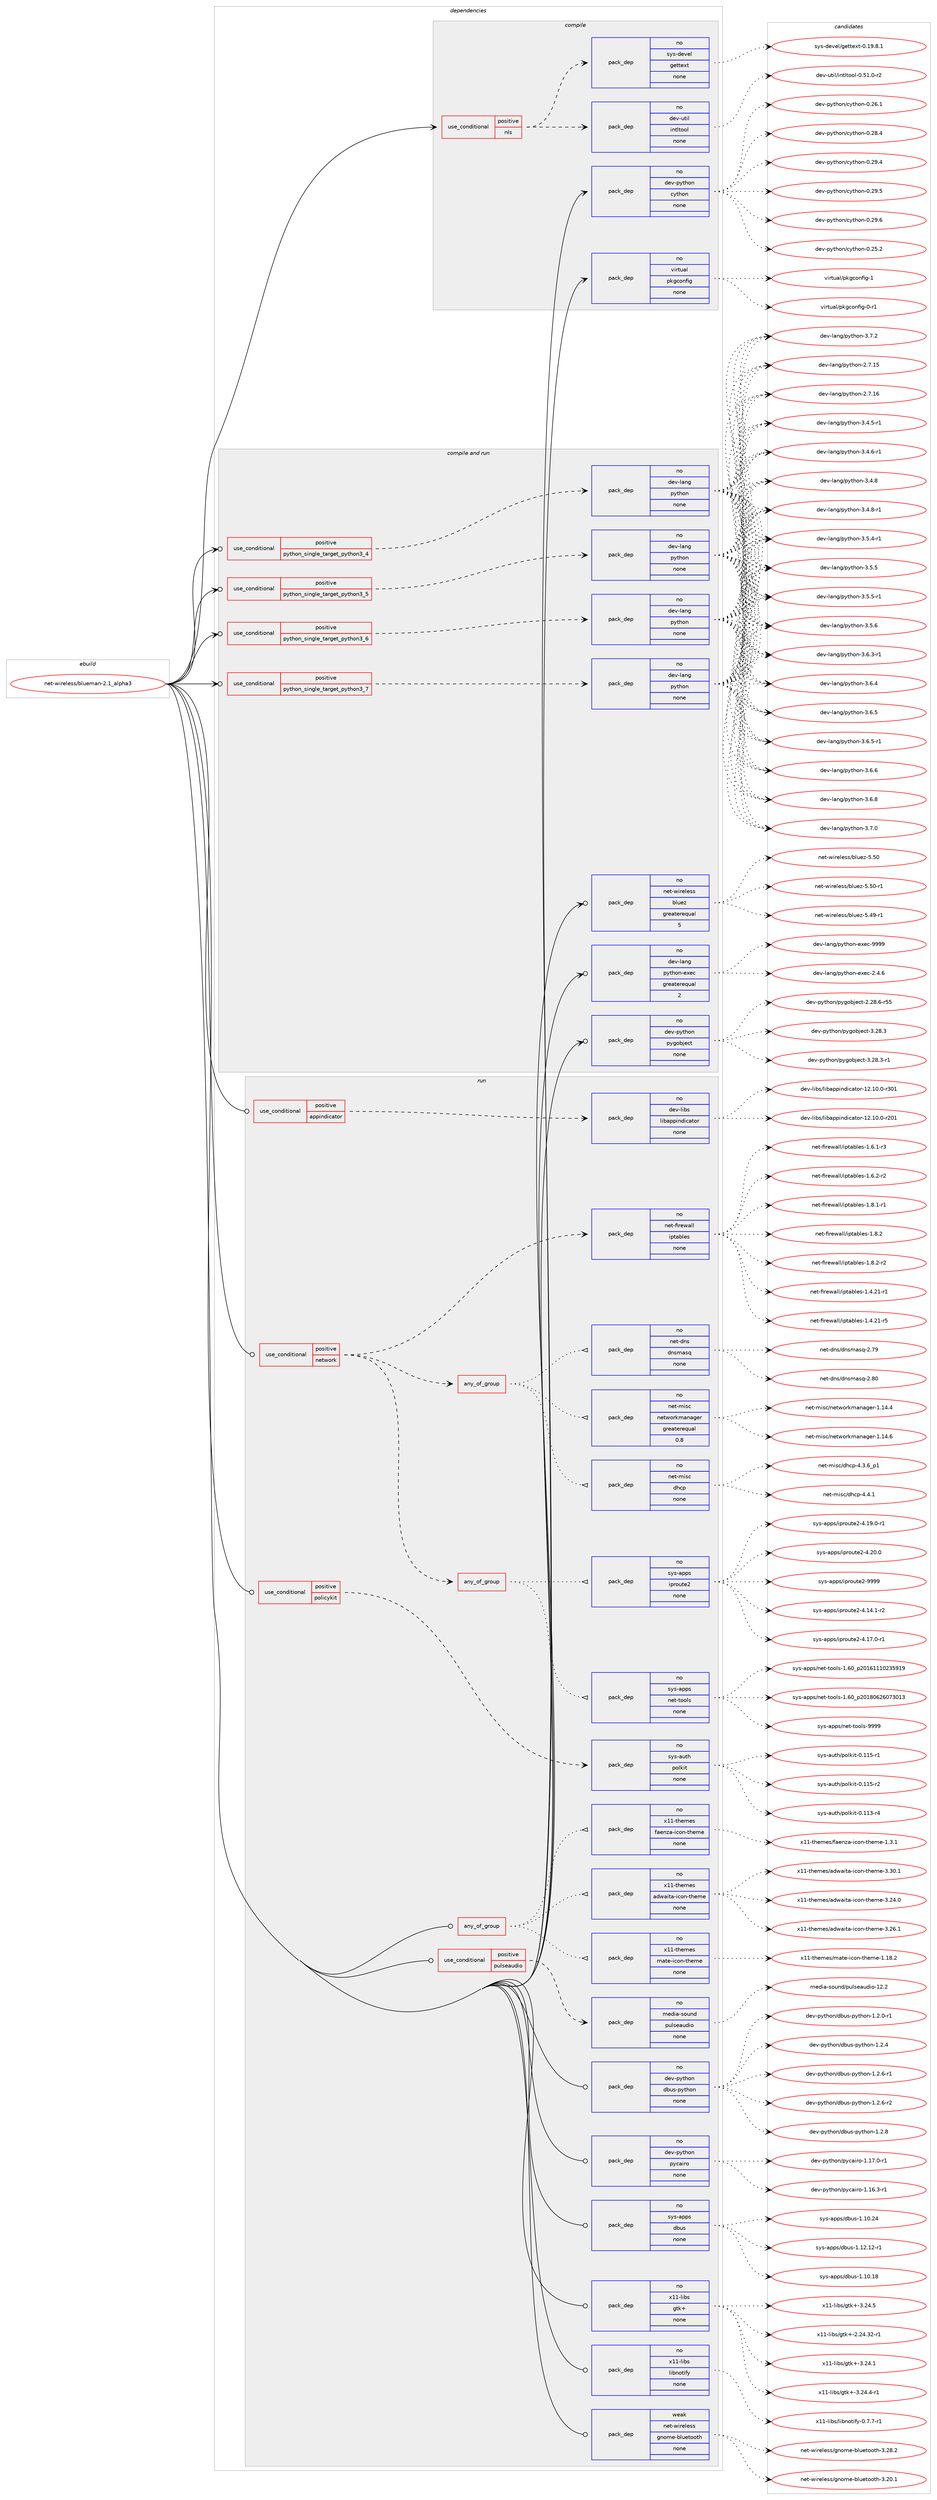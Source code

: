 digraph prolog {

# *************
# Graph options
# *************

newrank=true;
concentrate=true;
compound=true;
graph [rankdir=LR,fontname=Helvetica,fontsize=10,ranksep=1.5];#, ranksep=2.5, nodesep=0.2];
edge  [arrowhead=vee];
node  [fontname=Helvetica,fontsize=10];

# **********
# The ebuild
# **********

subgraph cluster_leftcol {
color=gray;
rank=same;
label=<<i>ebuild</i>>;
id [label="net-wireless/blueman-2.1_alpha3", color=red, width=4, href="../net-wireless/blueman-2.1_alpha3.svg"];
}

# ****************
# The dependencies
# ****************

subgraph cluster_midcol {
color=gray;
label=<<i>dependencies</i>>;
subgraph cluster_compile {
fillcolor="#eeeeee";
style=filled;
label=<<i>compile</i>>;
subgraph cond451116 {
dependency1679664 [label=<<TABLE BORDER="0" CELLBORDER="1" CELLSPACING="0" CELLPADDING="4"><TR><TD ROWSPAN="3" CELLPADDING="10">use_conditional</TD></TR><TR><TD>positive</TD></TR><TR><TD>nls</TD></TR></TABLE>>, shape=none, color=red];
subgraph pack1201064 {
dependency1679665 [label=<<TABLE BORDER="0" CELLBORDER="1" CELLSPACING="0" CELLPADDING="4" WIDTH="220"><TR><TD ROWSPAN="6" CELLPADDING="30">pack_dep</TD></TR><TR><TD WIDTH="110">no</TD></TR><TR><TD>dev-util</TD></TR><TR><TD>intltool</TD></TR><TR><TD>none</TD></TR><TR><TD></TD></TR></TABLE>>, shape=none, color=blue];
}
dependency1679664:e -> dependency1679665:w [weight=20,style="dashed",arrowhead="vee"];
subgraph pack1201065 {
dependency1679666 [label=<<TABLE BORDER="0" CELLBORDER="1" CELLSPACING="0" CELLPADDING="4" WIDTH="220"><TR><TD ROWSPAN="6" CELLPADDING="30">pack_dep</TD></TR><TR><TD WIDTH="110">no</TD></TR><TR><TD>sys-devel</TD></TR><TR><TD>gettext</TD></TR><TR><TD>none</TD></TR><TR><TD></TD></TR></TABLE>>, shape=none, color=blue];
}
dependency1679664:e -> dependency1679666:w [weight=20,style="dashed",arrowhead="vee"];
}
id:e -> dependency1679664:w [weight=20,style="solid",arrowhead="vee"];
subgraph pack1201066 {
dependency1679667 [label=<<TABLE BORDER="0" CELLBORDER="1" CELLSPACING="0" CELLPADDING="4" WIDTH="220"><TR><TD ROWSPAN="6" CELLPADDING="30">pack_dep</TD></TR><TR><TD WIDTH="110">no</TD></TR><TR><TD>dev-python</TD></TR><TR><TD>cython</TD></TR><TR><TD>none</TD></TR><TR><TD></TD></TR></TABLE>>, shape=none, color=blue];
}
id:e -> dependency1679667:w [weight=20,style="solid",arrowhead="vee"];
subgraph pack1201067 {
dependency1679668 [label=<<TABLE BORDER="0" CELLBORDER="1" CELLSPACING="0" CELLPADDING="4" WIDTH="220"><TR><TD ROWSPAN="6" CELLPADDING="30">pack_dep</TD></TR><TR><TD WIDTH="110">no</TD></TR><TR><TD>virtual</TD></TR><TR><TD>pkgconfig</TD></TR><TR><TD>none</TD></TR><TR><TD></TD></TR></TABLE>>, shape=none, color=blue];
}
id:e -> dependency1679668:w [weight=20,style="solid",arrowhead="vee"];
}
subgraph cluster_compileandrun {
fillcolor="#eeeeee";
style=filled;
label=<<i>compile and run</i>>;
subgraph cond451117 {
dependency1679669 [label=<<TABLE BORDER="0" CELLBORDER="1" CELLSPACING="0" CELLPADDING="4"><TR><TD ROWSPAN="3" CELLPADDING="10">use_conditional</TD></TR><TR><TD>positive</TD></TR><TR><TD>python_single_target_python3_4</TD></TR></TABLE>>, shape=none, color=red];
subgraph pack1201068 {
dependency1679670 [label=<<TABLE BORDER="0" CELLBORDER="1" CELLSPACING="0" CELLPADDING="4" WIDTH="220"><TR><TD ROWSPAN="6" CELLPADDING="30">pack_dep</TD></TR><TR><TD WIDTH="110">no</TD></TR><TR><TD>dev-lang</TD></TR><TR><TD>python</TD></TR><TR><TD>none</TD></TR><TR><TD></TD></TR></TABLE>>, shape=none, color=blue];
}
dependency1679669:e -> dependency1679670:w [weight=20,style="dashed",arrowhead="vee"];
}
id:e -> dependency1679669:w [weight=20,style="solid",arrowhead="odotvee"];
subgraph cond451118 {
dependency1679671 [label=<<TABLE BORDER="0" CELLBORDER="1" CELLSPACING="0" CELLPADDING="4"><TR><TD ROWSPAN="3" CELLPADDING="10">use_conditional</TD></TR><TR><TD>positive</TD></TR><TR><TD>python_single_target_python3_5</TD></TR></TABLE>>, shape=none, color=red];
subgraph pack1201069 {
dependency1679672 [label=<<TABLE BORDER="0" CELLBORDER="1" CELLSPACING="0" CELLPADDING="4" WIDTH="220"><TR><TD ROWSPAN="6" CELLPADDING="30">pack_dep</TD></TR><TR><TD WIDTH="110">no</TD></TR><TR><TD>dev-lang</TD></TR><TR><TD>python</TD></TR><TR><TD>none</TD></TR><TR><TD></TD></TR></TABLE>>, shape=none, color=blue];
}
dependency1679671:e -> dependency1679672:w [weight=20,style="dashed",arrowhead="vee"];
}
id:e -> dependency1679671:w [weight=20,style="solid",arrowhead="odotvee"];
subgraph cond451119 {
dependency1679673 [label=<<TABLE BORDER="0" CELLBORDER="1" CELLSPACING="0" CELLPADDING="4"><TR><TD ROWSPAN="3" CELLPADDING="10">use_conditional</TD></TR><TR><TD>positive</TD></TR><TR><TD>python_single_target_python3_6</TD></TR></TABLE>>, shape=none, color=red];
subgraph pack1201070 {
dependency1679674 [label=<<TABLE BORDER="0" CELLBORDER="1" CELLSPACING="0" CELLPADDING="4" WIDTH="220"><TR><TD ROWSPAN="6" CELLPADDING="30">pack_dep</TD></TR><TR><TD WIDTH="110">no</TD></TR><TR><TD>dev-lang</TD></TR><TR><TD>python</TD></TR><TR><TD>none</TD></TR><TR><TD></TD></TR></TABLE>>, shape=none, color=blue];
}
dependency1679673:e -> dependency1679674:w [weight=20,style="dashed",arrowhead="vee"];
}
id:e -> dependency1679673:w [weight=20,style="solid",arrowhead="odotvee"];
subgraph cond451120 {
dependency1679675 [label=<<TABLE BORDER="0" CELLBORDER="1" CELLSPACING="0" CELLPADDING="4"><TR><TD ROWSPAN="3" CELLPADDING="10">use_conditional</TD></TR><TR><TD>positive</TD></TR><TR><TD>python_single_target_python3_7</TD></TR></TABLE>>, shape=none, color=red];
subgraph pack1201071 {
dependency1679676 [label=<<TABLE BORDER="0" CELLBORDER="1" CELLSPACING="0" CELLPADDING="4" WIDTH="220"><TR><TD ROWSPAN="6" CELLPADDING="30">pack_dep</TD></TR><TR><TD WIDTH="110">no</TD></TR><TR><TD>dev-lang</TD></TR><TR><TD>python</TD></TR><TR><TD>none</TD></TR><TR><TD></TD></TR></TABLE>>, shape=none, color=blue];
}
dependency1679675:e -> dependency1679676:w [weight=20,style="dashed",arrowhead="vee"];
}
id:e -> dependency1679675:w [weight=20,style="solid",arrowhead="odotvee"];
subgraph pack1201072 {
dependency1679677 [label=<<TABLE BORDER="0" CELLBORDER="1" CELLSPACING="0" CELLPADDING="4" WIDTH="220"><TR><TD ROWSPAN="6" CELLPADDING="30">pack_dep</TD></TR><TR><TD WIDTH="110">no</TD></TR><TR><TD>dev-lang</TD></TR><TR><TD>python-exec</TD></TR><TR><TD>greaterequal</TD></TR><TR><TD>2</TD></TR></TABLE>>, shape=none, color=blue];
}
id:e -> dependency1679677:w [weight=20,style="solid",arrowhead="odotvee"];
subgraph pack1201073 {
dependency1679678 [label=<<TABLE BORDER="0" CELLBORDER="1" CELLSPACING="0" CELLPADDING="4" WIDTH="220"><TR><TD ROWSPAN="6" CELLPADDING="30">pack_dep</TD></TR><TR><TD WIDTH="110">no</TD></TR><TR><TD>dev-python</TD></TR><TR><TD>pygobject</TD></TR><TR><TD>none</TD></TR><TR><TD></TD></TR></TABLE>>, shape=none, color=blue];
}
id:e -> dependency1679678:w [weight=20,style="solid",arrowhead="odotvee"];
subgraph pack1201074 {
dependency1679679 [label=<<TABLE BORDER="0" CELLBORDER="1" CELLSPACING="0" CELLPADDING="4" WIDTH="220"><TR><TD ROWSPAN="6" CELLPADDING="30">pack_dep</TD></TR><TR><TD WIDTH="110">no</TD></TR><TR><TD>net-wireless</TD></TR><TR><TD>bluez</TD></TR><TR><TD>greaterequal</TD></TR><TR><TD>5</TD></TR></TABLE>>, shape=none, color=blue];
}
id:e -> dependency1679679:w [weight=20,style="solid",arrowhead="odotvee"];
}
subgraph cluster_run {
fillcolor="#eeeeee";
style=filled;
label=<<i>run</i>>;
subgraph any26645 {
dependency1679680 [label=<<TABLE BORDER="0" CELLBORDER="1" CELLSPACING="0" CELLPADDING="4"><TR><TD CELLPADDING="10">any_of_group</TD></TR></TABLE>>, shape=none, color=red];subgraph pack1201075 {
dependency1679681 [label=<<TABLE BORDER="0" CELLBORDER="1" CELLSPACING="0" CELLPADDING="4" WIDTH="220"><TR><TD ROWSPAN="6" CELLPADDING="30">pack_dep</TD></TR><TR><TD WIDTH="110">no</TD></TR><TR><TD>x11-themes</TD></TR><TR><TD>adwaita-icon-theme</TD></TR><TR><TD>none</TD></TR><TR><TD></TD></TR></TABLE>>, shape=none, color=blue];
}
dependency1679680:e -> dependency1679681:w [weight=20,style="dotted",arrowhead="oinv"];
subgraph pack1201076 {
dependency1679682 [label=<<TABLE BORDER="0" CELLBORDER="1" CELLSPACING="0" CELLPADDING="4" WIDTH="220"><TR><TD ROWSPAN="6" CELLPADDING="30">pack_dep</TD></TR><TR><TD WIDTH="110">no</TD></TR><TR><TD>x11-themes</TD></TR><TR><TD>faenza-icon-theme</TD></TR><TR><TD>none</TD></TR><TR><TD></TD></TR></TABLE>>, shape=none, color=blue];
}
dependency1679680:e -> dependency1679682:w [weight=20,style="dotted",arrowhead="oinv"];
subgraph pack1201077 {
dependency1679683 [label=<<TABLE BORDER="0" CELLBORDER="1" CELLSPACING="0" CELLPADDING="4" WIDTH="220"><TR><TD ROWSPAN="6" CELLPADDING="30">pack_dep</TD></TR><TR><TD WIDTH="110">no</TD></TR><TR><TD>x11-themes</TD></TR><TR><TD>mate-icon-theme</TD></TR><TR><TD>none</TD></TR><TR><TD></TD></TR></TABLE>>, shape=none, color=blue];
}
dependency1679680:e -> dependency1679683:w [weight=20,style="dotted",arrowhead="oinv"];
}
id:e -> dependency1679680:w [weight=20,style="solid",arrowhead="odot"];
subgraph cond451121 {
dependency1679684 [label=<<TABLE BORDER="0" CELLBORDER="1" CELLSPACING="0" CELLPADDING="4"><TR><TD ROWSPAN="3" CELLPADDING="10">use_conditional</TD></TR><TR><TD>positive</TD></TR><TR><TD>appindicator</TD></TR></TABLE>>, shape=none, color=red];
subgraph pack1201078 {
dependency1679685 [label=<<TABLE BORDER="0" CELLBORDER="1" CELLSPACING="0" CELLPADDING="4" WIDTH="220"><TR><TD ROWSPAN="6" CELLPADDING="30">pack_dep</TD></TR><TR><TD WIDTH="110">no</TD></TR><TR><TD>dev-libs</TD></TR><TR><TD>libappindicator</TD></TR><TR><TD>none</TD></TR><TR><TD></TD></TR></TABLE>>, shape=none, color=blue];
}
dependency1679684:e -> dependency1679685:w [weight=20,style="dashed",arrowhead="vee"];
}
id:e -> dependency1679684:w [weight=20,style="solid",arrowhead="odot"];
subgraph cond451122 {
dependency1679686 [label=<<TABLE BORDER="0" CELLBORDER="1" CELLSPACING="0" CELLPADDING="4"><TR><TD ROWSPAN="3" CELLPADDING="10">use_conditional</TD></TR><TR><TD>positive</TD></TR><TR><TD>network</TD></TR></TABLE>>, shape=none, color=red];
subgraph pack1201079 {
dependency1679687 [label=<<TABLE BORDER="0" CELLBORDER="1" CELLSPACING="0" CELLPADDING="4" WIDTH="220"><TR><TD ROWSPAN="6" CELLPADDING="30">pack_dep</TD></TR><TR><TD WIDTH="110">no</TD></TR><TR><TD>net-firewall</TD></TR><TR><TD>iptables</TD></TR><TR><TD>none</TD></TR><TR><TD></TD></TR></TABLE>>, shape=none, color=blue];
}
dependency1679686:e -> dependency1679687:w [weight=20,style="dashed",arrowhead="vee"];
subgraph any26646 {
dependency1679688 [label=<<TABLE BORDER="0" CELLBORDER="1" CELLSPACING="0" CELLPADDING="4"><TR><TD CELLPADDING="10">any_of_group</TD></TR></TABLE>>, shape=none, color=red];subgraph pack1201080 {
dependency1679689 [label=<<TABLE BORDER="0" CELLBORDER="1" CELLSPACING="0" CELLPADDING="4" WIDTH="220"><TR><TD ROWSPAN="6" CELLPADDING="30">pack_dep</TD></TR><TR><TD WIDTH="110">no</TD></TR><TR><TD>sys-apps</TD></TR><TR><TD>net-tools</TD></TR><TR><TD>none</TD></TR><TR><TD></TD></TR></TABLE>>, shape=none, color=blue];
}
dependency1679688:e -> dependency1679689:w [weight=20,style="dotted",arrowhead="oinv"];
subgraph pack1201081 {
dependency1679690 [label=<<TABLE BORDER="0" CELLBORDER="1" CELLSPACING="0" CELLPADDING="4" WIDTH="220"><TR><TD ROWSPAN="6" CELLPADDING="30">pack_dep</TD></TR><TR><TD WIDTH="110">no</TD></TR><TR><TD>sys-apps</TD></TR><TR><TD>iproute2</TD></TR><TR><TD>none</TD></TR><TR><TD></TD></TR></TABLE>>, shape=none, color=blue];
}
dependency1679688:e -> dependency1679690:w [weight=20,style="dotted",arrowhead="oinv"];
}
dependency1679686:e -> dependency1679688:w [weight=20,style="dashed",arrowhead="vee"];
subgraph any26647 {
dependency1679691 [label=<<TABLE BORDER="0" CELLBORDER="1" CELLSPACING="0" CELLPADDING="4"><TR><TD CELLPADDING="10">any_of_group</TD></TR></TABLE>>, shape=none, color=red];subgraph pack1201082 {
dependency1679692 [label=<<TABLE BORDER="0" CELLBORDER="1" CELLSPACING="0" CELLPADDING="4" WIDTH="220"><TR><TD ROWSPAN="6" CELLPADDING="30">pack_dep</TD></TR><TR><TD WIDTH="110">no</TD></TR><TR><TD>net-dns</TD></TR><TR><TD>dnsmasq</TD></TR><TR><TD>none</TD></TR><TR><TD></TD></TR></TABLE>>, shape=none, color=blue];
}
dependency1679691:e -> dependency1679692:w [weight=20,style="dotted",arrowhead="oinv"];
subgraph pack1201083 {
dependency1679693 [label=<<TABLE BORDER="0" CELLBORDER="1" CELLSPACING="0" CELLPADDING="4" WIDTH="220"><TR><TD ROWSPAN="6" CELLPADDING="30">pack_dep</TD></TR><TR><TD WIDTH="110">no</TD></TR><TR><TD>net-misc</TD></TR><TR><TD>dhcp</TD></TR><TR><TD>none</TD></TR><TR><TD></TD></TR></TABLE>>, shape=none, color=blue];
}
dependency1679691:e -> dependency1679693:w [weight=20,style="dotted",arrowhead="oinv"];
subgraph pack1201084 {
dependency1679694 [label=<<TABLE BORDER="0" CELLBORDER="1" CELLSPACING="0" CELLPADDING="4" WIDTH="220"><TR><TD ROWSPAN="6" CELLPADDING="30">pack_dep</TD></TR><TR><TD WIDTH="110">no</TD></TR><TR><TD>net-misc</TD></TR><TR><TD>networkmanager</TD></TR><TR><TD>greaterequal</TD></TR><TR><TD>0.8</TD></TR></TABLE>>, shape=none, color=blue];
}
dependency1679691:e -> dependency1679694:w [weight=20,style="dotted",arrowhead="oinv"];
}
dependency1679686:e -> dependency1679691:w [weight=20,style="dashed",arrowhead="vee"];
}
id:e -> dependency1679686:w [weight=20,style="solid",arrowhead="odot"];
subgraph cond451123 {
dependency1679695 [label=<<TABLE BORDER="0" CELLBORDER="1" CELLSPACING="0" CELLPADDING="4"><TR><TD ROWSPAN="3" CELLPADDING="10">use_conditional</TD></TR><TR><TD>positive</TD></TR><TR><TD>policykit</TD></TR></TABLE>>, shape=none, color=red];
subgraph pack1201085 {
dependency1679696 [label=<<TABLE BORDER="0" CELLBORDER="1" CELLSPACING="0" CELLPADDING="4" WIDTH="220"><TR><TD ROWSPAN="6" CELLPADDING="30">pack_dep</TD></TR><TR><TD WIDTH="110">no</TD></TR><TR><TD>sys-auth</TD></TR><TR><TD>polkit</TD></TR><TR><TD>none</TD></TR><TR><TD></TD></TR></TABLE>>, shape=none, color=blue];
}
dependency1679695:e -> dependency1679696:w [weight=20,style="dashed",arrowhead="vee"];
}
id:e -> dependency1679695:w [weight=20,style="solid",arrowhead="odot"];
subgraph cond451124 {
dependency1679697 [label=<<TABLE BORDER="0" CELLBORDER="1" CELLSPACING="0" CELLPADDING="4"><TR><TD ROWSPAN="3" CELLPADDING="10">use_conditional</TD></TR><TR><TD>positive</TD></TR><TR><TD>pulseaudio</TD></TR></TABLE>>, shape=none, color=red];
subgraph pack1201086 {
dependency1679698 [label=<<TABLE BORDER="0" CELLBORDER="1" CELLSPACING="0" CELLPADDING="4" WIDTH="220"><TR><TD ROWSPAN="6" CELLPADDING="30">pack_dep</TD></TR><TR><TD WIDTH="110">no</TD></TR><TR><TD>media-sound</TD></TR><TR><TD>pulseaudio</TD></TR><TR><TD>none</TD></TR><TR><TD></TD></TR></TABLE>>, shape=none, color=blue];
}
dependency1679697:e -> dependency1679698:w [weight=20,style="dashed",arrowhead="vee"];
}
id:e -> dependency1679697:w [weight=20,style="solid",arrowhead="odot"];
subgraph pack1201087 {
dependency1679699 [label=<<TABLE BORDER="0" CELLBORDER="1" CELLSPACING="0" CELLPADDING="4" WIDTH="220"><TR><TD ROWSPAN="6" CELLPADDING="30">pack_dep</TD></TR><TR><TD WIDTH="110">no</TD></TR><TR><TD>dev-python</TD></TR><TR><TD>dbus-python</TD></TR><TR><TD>none</TD></TR><TR><TD></TD></TR></TABLE>>, shape=none, color=blue];
}
id:e -> dependency1679699:w [weight=20,style="solid",arrowhead="odot"];
subgraph pack1201088 {
dependency1679700 [label=<<TABLE BORDER="0" CELLBORDER="1" CELLSPACING="0" CELLPADDING="4" WIDTH="220"><TR><TD ROWSPAN="6" CELLPADDING="30">pack_dep</TD></TR><TR><TD WIDTH="110">no</TD></TR><TR><TD>dev-python</TD></TR><TR><TD>pycairo</TD></TR><TR><TD>none</TD></TR><TR><TD></TD></TR></TABLE>>, shape=none, color=blue];
}
id:e -> dependency1679700:w [weight=20,style="solid",arrowhead="odot"];
subgraph pack1201089 {
dependency1679701 [label=<<TABLE BORDER="0" CELLBORDER="1" CELLSPACING="0" CELLPADDING="4" WIDTH="220"><TR><TD ROWSPAN="6" CELLPADDING="30">pack_dep</TD></TR><TR><TD WIDTH="110">no</TD></TR><TR><TD>sys-apps</TD></TR><TR><TD>dbus</TD></TR><TR><TD>none</TD></TR><TR><TD></TD></TR></TABLE>>, shape=none, color=blue];
}
id:e -> dependency1679701:w [weight=20,style="solid",arrowhead="odot"];
subgraph pack1201090 {
dependency1679702 [label=<<TABLE BORDER="0" CELLBORDER="1" CELLSPACING="0" CELLPADDING="4" WIDTH="220"><TR><TD ROWSPAN="6" CELLPADDING="30">pack_dep</TD></TR><TR><TD WIDTH="110">no</TD></TR><TR><TD>x11-libs</TD></TR><TR><TD>gtk+</TD></TR><TR><TD>none</TD></TR><TR><TD></TD></TR></TABLE>>, shape=none, color=blue];
}
id:e -> dependency1679702:w [weight=20,style="solid",arrowhead="odot"];
subgraph pack1201091 {
dependency1679703 [label=<<TABLE BORDER="0" CELLBORDER="1" CELLSPACING="0" CELLPADDING="4" WIDTH="220"><TR><TD ROWSPAN="6" CELLPADDING="30">pack_dep</TD></TR><TR><TD WIDTH="110">no</TD></TR><TR><TD>x11-libs</TD></TR><TR><TD>libnotify</TD></TR><TR><TD>none</TD></TR><TR><TD></TD></TR></TABLE>>, shape=none, color=blue];
}
id:e -> dependency1679703:w [weight=20,style="solid",arrowhead="odot"];
subgraph pack1201092 {
dependency1679704 [label=<<TABLE BORDER="0" CELLBORDER="1" CELLSPACING="0" CELLPADDING="4" WIDTH="220"><TR><TD ROWSPAN="6" CELLPADDING="30">pack_dep</TD></TR><TR><TD WIDTH="110">weak</TD></TR><TR><TD>net-wireless</TD></TR><TR><TD>gnome-bluetooth</TD></TR><TR><TD>none</TD></TR><TR><TD></TD></TR></TABLE>>, shape=none, color=blue];
}
id:e -> dependency1679704:w [weight=20,style="solid",arrowhead="odot"];
}
}

# **************
# The candidates
# **************

subgraph cluster_choices {
rank=same;
color=gray;
label=<<i>candidates</i>>;

subgraph choice1201064 {
color=black;
nodesep=1;
choice1001011184511711610510847105110116108116111111108454846534946484511450 [label="dev-util/intltool-0.51.0-r2", color=red, width=4,href="../dev-util/intltool-0.51.0-r2.svg"];
dependency1679665:e -> choice1001011184511711610510847105110116108116111111108454846534946484511450:w [style=dotted,weight="100"];
}
subgraph choice1201065 {
color=black;
nodesep=1;
choice1151211154510010111810110847103101116116101120116454846495746564649 [label="sys-devel/gettext-0.19.8.1", color=red, width=4,href="../sys-devel/gettext-0.19.8.1.svg"];
dependency1679666:e -> choice1151211154510010111810110847103101116116101120116454846495746564649:w [style=dotted,weight="100"];
}
subgraph choice1201066 {
color=black;
nodesep=1;
choice10010111845112121116104111110479912111610411111045484650534650 [label="dev-python/cython-0.25.2", color=red, width=4,href="../dev-python/cython-0.25.2.svg"];
choice10010111845112121116104111110479912111610411111045484650544649 [label="dev-python/cython-0.26.1", color=red, width=4,href="../dev-python/cython-0.26.1.svg"];
choice10010111845112121116104111110479912111610411111045484650564652 [label="dev-python/cython-0.28.4", color=red, width=4,href="../dev-python/cython-0.28.4.svg"];
choice10010111845112121116104111110479912111610411111045484650574652 [label="dev-python/cython-0.29.4", color=red, width=4,href="../dev-python/cython-0.29.4.svg"];
choice10010111845112121116104111110479912111610411111045484650574653 [label="dev-python/cython-0.29.5", color=red, width=4,href="../dev-python/cython-0.29.5.svg"];
choice10010111845112121116104111110479912111610411111045484650574654 [label="dev-python/cython-0.29.6", color=red, width=4,href="../dev-python/cython-0.29.6.svg"];
dependency1679667:e -> choice10010111845112121116104111110479912111610411111045484650534650:w [style=dotted,weight="100"];
dependency1679667:e -> choice10010111845112121116104111110479912111610411111045484650544649:w [style=dotted,weight="100"];
dependency1679667:e -> choice10010111845112121116104111110479912111610411111045484650564652:w [style=dotted,weight="100"];
dependency1679667:e -> choice10010111845112121116104111110479912111610411111045484650574652:w [style=dotted,weight="100"];
dependency1679667:e -> choice10010111845112121116104111110479912111610411111045484650574653:w [style=dotted,weight="100"];
dependency1679667:e -> choice10010111845112121116104111110479912111610411111045484650574654:w [style=dotted,weight="100"];
}
subgraph choice1201067 {
color=black;
nodesep=1;
choice11810511411611797108471121071039911111010210510345484511449 [label="virtual/pkgconfig-0-r1", color=red, width=4,href="../virtual/pkgconfig-0-r1.svg"];
choice1181051141161179710847112107103991111101021051034549 [label="virtual/pkgconfig-1", color=red, width=4,href="../virtual/pkgconfig-1.svg"];
dependency1679668:e -> choice11810511411611797108471121071039911111010210510345484511449:w [style=dotted,weight="100"];
dependency1679668:e -> choice1181051141161179710847112107103991111101021051034549:w [style=dotted,weight="100"];
}
subgraph choice1201068 {
color=black;
nodesep=1;
choice10010111845108971101034711212111610411111045504655464953 [label="dev-lang/python-2.7.15", color=red, width=4,href="../dev-lang/python-2.7.15.svg"];
choice10010111845108971101034711212111610411111045504655464954 [label="dev-lang/python-2.7.16", color=red, width=4,href="../dev-lang/python-2.7.16.svg"];
choice1001011184510897110103471121211161041111104551465246534511449 [label="dev-lang/python-3.4.5-r1", color=red, width=4,href="../dev-lang/python-3.4.5-r1.svg"];
choice1001011184510897110103471121211161041111104551465246544511449 [label="dev-lang/python-3.4.6-r1", color=red, width=4,href="../dev-lang/python-3.4.6-r1.svg"];
choice100101118451089711010347112121116104111110455146524656 [label="dev-lang/python-3.4.8", color=red, width=4,href="../dev-lang/python-3.4.8.svg"];
choice1001011184510897110103471121211161041111104551465246564511449 [label="dev-lang/python-3.4.8-r1", color=red, width=4,href="../dev-lang/python-3.4.8-r1.svg"];
choice1001011184510897110103471121211161041111104551465346524511449 [label="dev-lang/python-3.5.4-r1", color=red, width=4,href="../dev-lang/python-3.5.4-r1.svg"];
choice100101118451089711010347112121116104111110455146534653 [label="dev-lang/python-3.5.5", color=red, width=4,href="../dev-lang/python-3.5.5.svg"];
choice1001011184510897110103471121211161041111104551465346534511449 [label="dev-lang/python-3.5.5-r1", color=red, width=4,href="../dev-lang/python-3.5.5-r1.svg"];
choice100101118451089711010347112121116104111110455146534654 [label="dev-lang/python-3.5.6", color=red, width=4,href="../dev-lang/python-3.5.6.svg"];
choice1001011184510897110103471121211161041111104551465446514511449 [label="dev-lang/python-3.6.3-r1", color=red, width=4,href="../dev-lang/python-3.6.3-r1.svg"];
choice100101118451089711010347112121116104111110455146544652 [label="dev-lang/python-3.6.4", color=red, width=4,href="../dev-lang/python-3.6.4.svg"];
choice100101118451089711010347112121116104111110455146544653 [label="dev-lang/python-3.6.5", color=red, width=4,href="../dev-lang/python-3.6.5.svg"];
choice1001011184510897110103471121211161041111104551465446534511449 [label="dev-lang/python-3.6.5-r1", color=red, width=4,href="../dev-lang/python-3.6.5-r1.svg"];
choice100101118451089711010347112121116104111110455146544654 [label="dev-lang/python-3.6.6", color=red, width=4,href="../dev-lang/python-3.6.6.svg"];
choice100101118451089711010347112121116104111110455146544656 [label="dev-lang/python-3.6.8", color=red, width=4,href="../dev-lang/python-3.6.8.svg"];
choice100101118451089711010347112121116104111110455146554648 [label="dev-lang/python-3.7.0", color=red, width=4,href="../dev-lang/python-3.7.0.svg"];
choice100101118451089711010347112121116104111110455146554650 [label="dev-lang/python-3.7.2", color=red, width=4,href="../dev-lang/python-3.7.2.svg"];
dependency1679670:e -> choice10010111845108971101034711212111610411111045504655464953:w [style=dotted,weight="100"];
dependency1679670:e -> choice10010111845108971101034711212111610411111045504655464954:w [style=dotted,weight="100"];
dependency1679670:e -> choice1001011184510897110103471121211161041111104551465246534511449:w [style=dotted,weight="100"];
dependency1679670:e -> choice1001011184510897110103471121211161041111104551465246544511449:w [style=dotted,weight="100"];
dependency1679670:e -> choice100101118451089711010347112121116104111110455146524656:w [style=dotted,weight="100"];
dependency1679670:e -> choice1001011184510897110103471121211161041111104551465246564511449:w [style=dotted,weight="100"];
dependency1679670:e -> choice1001011184510897110103471121211161041111104551465346524511449:w [style=dotted,weight="100"];
dependency1679670:e -> choice100101118451089711010347112121116104111110455146534653:w [style=dotted,weight="100"];
dependency1679670:e -> choice1001011184510897110103471121211161041111104551465346534511449:w [style=dotted,weight="100"];
dependency1679670:e -> choice100101118451089711010347112121116104111110455146534654:w [style=dotted,weight="100"];
dependency1679670:e -> choice1001011184510897110103471121211161041111104551465446514511449:w [style=dotted,weight="100"];
dependency1679670:e -> choice100101118451089711010347112121116104111110455146544652:w [style=dotted,weight="100"];
dependency1679670:e -> choice100101118451089711010347112121116104111110455146544653:w [style=dotted,weight="100"];
dependency1679670:e -> choice1001011184510897110103471121211161041111104551465446534511449:w [style=dotted,weight="100"];
dependency1679670:e -> choice100101118451089711010347112121116104111110455146544654:w [style=dotted,weight="100"];
dependency1679670:e -> choice100101118451089711010347112121116104111110455146544656:w [style=dotted,weight="100"];
dependency1679670:e -> choice100101118451089711010347112121116104111110455146554648:w [style=dotted,weight="100"];
dependency1679670:e -> choice100101118451089711010347112121116104111110455146554650:w [style=dotted,weight="100"];
}
subgraph choice1201069 {
color=black;
nodesep=1;
choice10010111845108971101034711212111610411111045504655464953 [label="dev-lang/python-2.7.15", color=red, width=4,href="../dev-lang/python-2.7.15.svg"];
choice10010111845108971101034711212111610411111045504655464954 [label="dev-lang/python-2.7.16", color=red, width=4,href="../dev-lang/python-2.7.16.svg"];
choice1001011184510897110103471121211161041111104551465246534511449 [label="dev-lang/python-3.4.5-r1", color=red, width=4,href="../dev-lang/python-3.4.5-r1.svg"];
choice1001011184510897110103471121211161041111104551465246544511449 [label="dev-lang/python-3.4.6-r1", color=red, width=4,href="../dev-lang/python-3.4.6-r1.svg"];
choice100101118451089711010347112121116104111110455146524656 [label="dev-lang/python-3.4.8", color=red, width=4,href="../dev-lang/python-3.4.8.svg"];
choice1001011184510897110103471121211161041111104551465246564511449 [label="dev-lang/python-3.4.8-r1", color=red, width=4,href="../dev-lang/python-3.4.8-r1.svg"];
choice1001011184510897110103471121211161041111104551465346524511449 [label="dev-lang/python-3.5.4-r1", color=red, width=4,href="../dev-lang/python-3.5.4-r1.svg"];
choice100101118451089711010347112121116104111110455146534653 [label="dev-lang/python-3.5.5", color=red, width=4,href="../dev-lang/python-3.5.5.svg"];
choice1001011184510897110103471121211161041111104551465346534511449 [label="dev-lang/python-3.5.5-r1", color=red, width=4,href="../dev-lang/python-3.5.5-r1.svg"];
choice100101118451089711010347112121116104111110455146534654 [label="dev-lang/python-3.5.6", color=red, width=4,href="../dev-lang/python-3.5.6.svg"];
choice1001011184510897110103471121211161041111104551465446514511449 [label="dev-lang/python-3.6.3-r1", color=red, width=4,href="../dev-lang/python-3.6.3-r1.svg"];
choice100101118451089711010347112121116104111110455146544652 [label="dev-lang/python-3.6.4", color=red, width=4,href="../dev-lang/python-3.6.4.svg"];
choice100101118451089711010347112121116104111110455146544653 [label="dev-lang/python-3.6.5", color=red, width=4,href="../dev-lang/python-3.6.5.svg"];
choice1001011184510897110103471121211161041111104551465446534511449 [label="dev-lang/python-3.6.5-r1", color=red, width=4,href="../dev-lang/python-3.6.5-r1.svg"];
choice100101118451089711010347112121116104111110455146544654 [label="dev-lang/python-3.6.6", color=red, width=4,href="../dev-lang/python-3.6.6.svg"];
choice100101118451089711010347112121116104111110455146544656 [label="dev-lang/python-3.6.8", color=red, width=4,href="../dev-lang/python-3.6.8.svg"];
choice100101118451089711010347112121116104111110455146554648 [label="dev-lang/python-3.7.0", color=red, width=4,href="../dev-lang/python-3.7.0.svg"];
choice100101118451089711010347112121116104111110455146554650 [label="dev-lang/python-3.7.2", color=red, width=4,href="../dev-lang/python-3.7.2.svg"];
dependency1679672:e -> choice10010111845108971101034711212111610411111045504655464953:w [style=dotted,weight="100"];
dependency1679672:e -> choice10010111845108971101034711212111610411111045504655464954:w [style=dotted,weight="100"];
dependency1679672:e -> choice1001011184510897110103471121211161041111104551465246534511449:w [style=dotted,weight="100"];
dependency1679672:e -> choice1001011184510897110103471121211161041111104551465246544511449:w [style=dotted,weight="100"];
dependency1679672:e -> choice100101118451089711010347112121116104111110455146524656:w [style=dotted,weight="100"];
dependency1679672:e -> choice1001011184510897110103471121211161041111104551465246564511449:w [style=dotted,weight="100"];
dependency1679672:e -> choice1001011184510897110103471121211161041111104551465346524511449:w [style=dotted,weight="100"];
dependency1679672:e -> choice100101118451089711010347112121116104111110455146534653:w [style=dotted,weight="100"];
dependency1679672:e -> choice1001011184510897110103471121211161041111104551465346534511449:w [style=dotted,weight="100"];
dependency1679672:e -> choice100101118451089711010347112121116104111110455146534654:w [style=dotted,weight="100"];
dependency1679672:e -> choice1001011184510897110103471121211161041111104551465446514511449:w [style=dotted,weight="100"];
dependency1679672:e -> choice100101118451089711010347112121116104111110455146544652:w [style=dotted,weight="100"];
dependency1679672:e -> choice100101118451089711010347112121116104111110455146544653:w [style=dotted,weight="100"];
dependency1679672:e -> choice1001011184510897110103471121211161041111104551465446534511449:w [style=dotted,weight="100"];
dependency1679672:e -> choice100101118451089711010347112121116104111110455146544654:w [style=dotted,weight="100"];
dependency1679672:e -> choice100101118451089711010347112121116104111110455146544656:w [style=dotted,weight="100"];
dependency1679672:e -> choice100101118451089711010347112121116104111110455146554648:w [style=dotted,weight="100"];
dependency1679672:e -> choice100101118451089711010347112121116104111110455146554650:w [style=dotted,weight="100"];
}
subgraph choice1201070 {
color=black;
nodesep=1;
choice10010111845108971101034711212111610411111045504655464953 [label="dev-lang/python-2.7.15", color=red, width=4,href="../dev-lang/python-2.7.15.svg"];
choice10010111845108971101034711212111610411111045504655464954 [label="dev-lang/python-2.7.16", color=red, width=4,href="../dev-lang/python-2.7.16.svg"];
choice1001011184510897110103471121211161041111104551465246534511449 [label="dev-lang/python-3.4.5-r1", color=red, width=4,href="../dev-lang/python-3.4.5-r1.svg"];
choice1001011184510897110103471121211161041111104551465246544511449 [label="dev-lang/python-3.4.6-r1", color=red, width=4,href="../dev-lang/python-3.4.6-r1.svg"];
choice100101118451089711010347112121116104111110455146524656 [label="dev-lang/python-3.4.8", color=red, width=4,href="../dev-lang/python-3.4.8.svg"];
choice1001011184510897110103471121211161041111104551465246564511449 [label="dev-lang/python-3.4.8-r1", color=red, width=4,href="../dev-lang/python-3.4.8-r1.svg"];
choice1001011184510897110103471121211161041111104551465346524511449 [label="dev-lang/python-3.5.4-r1", color=red, width=4,href="../dev-lang/python-3.5.4-r1.svg"];
choice100101118451089711010347112121116104111110455146534653 [label="dev-lang/python-3.5.5", color=red, width=4,href="../dev-lang/python-3.5.5.svg"];
choice1001011184510897110103471121211161041111104551465346534511449 [label="dev-lang/python-3.5.5-r1", color=red, width=4,href="../dev-lang/python-3.5.5-r1.svg"];
choice100101118451089711010347112121116104111110455146534654 [label="dev-lang/python-3.5.6", color=red, width=4,href="../dev-lang/python-3.5.6.svg"];
choice1001011184510897110103471121211161041111104551465446514511449 [label="dev-lang/python-3.6.3-r1", color=red, width=4,href="../dev-lang/python-3.6.3-r1.svg"];
choice100101118451089711010347112121116104111110455146544652 [label="dev-lang/python-3.6.4", color=red, width=4,href="../dev-lang/python-3.6.4.svg"];
choice100101118451089711010347112121116104111110455146544653 [label="dev-lang/python-3.6.5", color=red, width=4,href="../dev-lang/python-3.6.5.svg"];
choice1001011184510897110103471121211161041111104551465446534511449 [label="dev-lang/python-3.6.5-r1", color=red, width=4,href="../dev-lang/python-3.6.5-r1.svg"];
choice100101118451089711010347112121116104111110455146544654 [label="dev-lang/python-3.6.6", color=red, width=4,href="../dev-lang/python-3.6.6.svg"];
choice100101118451089711010347112121116104111110455146544656 [label="dev-lang/python-3.6.8", color=red, width=4,href="../dev-lang/python-3.6.8.svg"];
choice100101118451089711010347112121116104111110455146554648 [label="dev-lang/python-3.7.0", color=red, width=4,href="../dev-lang/python-3.7.0.svg"];
choice100101118451089711010347112121116104111110455146554650 [label="dev-lang/python-3.7.2", color=red, width=4,href="../dev-lang/python-3.7.2.svg"];
dependency1679674:e -> choice10010111845108971101034711212111610411111045504655464953:w [style=dotted,weight="100"];
dependency1679674:e -> choice10010111845108971101034711212111610411111045504655464954:w [style=dotted,weight="100"];
dependency1679674:e -> choice1001011184510897110103471121211161041111104551465246534511449:w [style=dotted,weight="100"];
dependency1679674:e -> choice1001011184510897110103471121211161041111104551465246544511449:w [style=dotted,weight="100"];
dependency1679674:e -> choice100101118451089711010347112121116104111110455146524656:w [style=dotted,weight="100"];
dependency1679674:e -> choice1001011184510897110103471121211161041111104551465246564511449:w [style=dotted,weight="100"];
dependency1679674:e -> choice1001011184510897110103471121211161041111104551465346524511449:w [style=dotted,weight="100"];
dependency1679674:e -> choice100101118451089711010347112121116104111110455146534653:w [style=dotted,weight="100"];
dependency1679674:e -> choice1001011184510897110103471121211161041111104551465346534511449:w [style=dotted,weight="100"];
dependency1679674:e -> choice100101118451089711010347112121116104111110455146534654:w [style=dotted,weight="100"];
dependency1679674:e -> choice1001011184510897110103471121211161041111104551465446514511449:w [style=dotted,weight="100"];
dependency1679674:e -> choice100101118451089711010347112121116104111110455146544652:w [style=dotted,weight="100"];
dependency1679674:e -> choice100101118451089711010347112121116104111110455146544653:w [style=dotted,weight="100"];
dependency1679674:e -> choice1001011184510897110103471121211161041111104551465446534511449:w [style=dotted,weight="100"];
dependency1679674:e -> choice100101118451089711010347112121116104111110455146544654:w [style=dotted,weight="100"];
dependency1679674:e -> choice100101118451089711010347112121116104111110455146544656:w [style=dotted,weight="100"];
dependency1679674:e -> choice100101118451089711010347112121116104111110455146554648:w [style=dotted,weight="100"];
dependency1679674:e -> choice100101118451089711010347112121116104111110455146554650:w [style=dotted,weight="100"];
}
subgraph choice1201071 {
color=black;
nodesep=1;
choice10010111845108971101034711212111610411111045504655464953 [label="dev-lang/python-2.7.15", color=red, width=4,href="../dev-lang/python-2.7.15.svg"];
choice10010111845108971101034711212111610411111045504655464954 [label="dev-lang/python-2.7.16", color=red, width=4,href="../dev-lang/python-2.7.16.svg"];
choice1001011184510897110103471121211161041111104551465246534511449 [label="dev-lang/python-3.4.5-r1", color=red, width=4,href="../dev-lang/python-3.4.5-r1.svg"];
choice1001011184510897110103471121211161041111104551465246544511449 [label="dev-lang/python-3.4.6-r1", color=red, width=4,href="../dev-lang/python-3.4.6-r1.svg"];
choice100101118451089711010347112121116104111110455146524656 [label="dev-lang/python-3.4.8", color=red, width=4,href="../dev-lang/python-3.4.8.svg"];
choice1001011184510897110103471121211161041111104551465246564511449 [label="dev-lang/python-3.4.8-r1", color=red, width=4,href="../dev-lang/python-3.4.8-r1.svg"];
choice1001011184510897110103471121211161041111104551465346524511449 [label="dev-lang/python-3.5.4-r1", color=red, width=4,href="../dev-lang/python-3.5.4-r1.svg"];
choice100101118451089711010347112121116104111110455146534653 [label="dev-lang/python-3.5.5", color=red, width=4,href="../dev-lang/python-3.5.5.svg"];
choice1001011184510897110103471121211161041111104551465346534511449 [label="dev-lang/python-3.5.5-r1", color=red, width=4,href="../dev-lang/python-3.5.5-r1.svg"];
choice100101118451089711010347112121116104111110455146534654 [label="dev-lang/python-3.5.6", color=red, width=4,href="../dev-lang/python-3.5.6.svg"];
choice1001011184510897110103471121211161041111104551465446514511449 [label="dev-lang/python-3.6.3-r1", color=red, width=4,href="../dev-lang/python-3.6.3-r1.svg"];
choice100101118451089711010347112121116104111110455146544652 [label="dev-lang/python-3.6.4", color=red, width=4,href="../dev-lang/python-3.6.4.svg"];
choice100101118451089711010347112121116104111110455146544653 [label="dev-lang/python-3.6.5", color=red, width=4,href="../dev-lang/python-3.6.5.svg"];
choice1001011184510897110103471121211161041111104551465446534511449 [label="dev-lang/python-3.6.5-r1", color=red, width=4,href="../dev-lang/python-3.6.5-r1.svg"];
choice100101118451089711010347112121116104111110455146544654 [label="dev-lang/python-3.6.6", color=red, width=4,href="../dev-lang/python-3.6.6.svg"];
choice100101118451089711010347112121116104111110455146544656 [label="dev-lang/python-3.6.8", color=red, width=4,href="../dev-lang/python-3.6.8.svg"];
choice100101118451089711010347112121116104111110455146554648 [label="dev-lang/python-3.7.0", color=red, width=4,href="../dev-lang/python-3.7.0.svg"];
choice100101118451089711010347112121116104111110455146554650 [label="dev-lang/python-3.7.2", color=red, width=4,href="../dev-lang/python-3.7.2.svg"];
dependency1679676:e -> choice10010111845108971101034711212111610411111045504655464953:w [style=dotted,weight="100"];
dependency1679676:e -> choice10010111845108971101034711212111610411111045504655464954:w [style=dotted,weight="100"];
dependency1679676:e -> choice1001011184510897110103471121211161041111104551465246534511449:w [style=dotted,weight="100"];
dependency1679676:e -> choice1001011184510897110103471121211161041111104551465246544511449:w [style=dotted,weight="100"];
dependency1679676:e -> choice100101118451089711010347112121116104111110455146524656:w [style=dotted,weight="100"];
dependency1679676:e -> choice1001011184510897110103471121211161041111104551465246564511449:w [style=dotted,weight="100"];
dependency1679676:e -> choice1001011184510897110103471121211161041111104551465346524511449:w [style=dotted,weight="100"];
dependency1679676:e -> choice100101118451089711010347112121116104111110455146534653:w [style=dotted,weight="100"];
dependency1679676:e -> choice1001011184510897110103471121211161041111104551465346534511449:w [style=dotted,weight="100"];
dependency1679676:e -> choice100101118451089711010347112121116104111110455146534654:w [style=dotted,weight="100"];
dependency1679676:e -> choice1001011184510897110103471121211161041111104551465446514511449:w [style=dotted,weight="100"];
dependency1679676:e -> choice100101118451089711010347112121116104111110455146544652:w [style=dotted,weight="100"];
dependency1679676:e -> choice100101118451089711010347112121116104111110455146544653:w [style=dotted,weight="100"];
dependency1679676:e -> choice1001011184510897110103471121211161041111104551465446534511449:w [style=dotted,weight="100"];
dependency1679676:e -> choice100101118451089711010347112121116104111110455146544654:w [style=dotted,weight="100"];
dependency1679676:e -> choice100101118451089711010347112121116104111110455146544656:w [style=dotted,weight="100"];
dependency1679676:e -> choice100101118451089711010347112121116104111110455146554648:w [style=dotted,weight="100"];
dependency1679676:e -> choice100101118451089711010347112121116104111110455146554650:w [style=dotted,weight="100"];
}
subgraph choice1201072 {
color=black;
nodesep=1;
choice1001011184510897110103471121211161041111104510112010199455046524654 [label="dev-lang/python-exec-2.4.6", color=red, width=4,href="../dev-lang/python-exec-2.4.6.svg"];
choice10010111845108971101034711212111610411111045101120101994557575757 [label="dev-lang/python-exec-9999", color=red, width=4,href="../dev-lang/python-exec-9999.svg"];
dependency1679677:e -> choice1001011184510897110103471121211161041111104510112010199455046524654:w [style=dotted,weight="100"];
dependency1679677:e -> choice10010111845108971101034711212111610411111045101120101994557575757:w [style=dotted,weight="100"];
}
subgraph choice1201073 {
color=black;
nodesep=1;
choice1001011184511212111610411111047112121103111981061019911645504650564654451145353 [label="dev-python/pygobject-2.28.6-r55", color=red, width=4,href="../dev-python/pygobject-2.28.6-r55.svg"];
choice1001011184511212111610411111047112121103111981061019911645514650564651 [label="dev-python/pygobject-3.28.3", color=red, width=4,href="../dev-python/pygobject-3.28.3.svg"];
choice10010111845112121116104111110471121211031119810610199116455146505646514511449 [label="dev-python/pygobject-3.28.3-r1", color=red, width=4,href="../dev-python/pygobject-3.28.3-r1.svg"];
dependency1679678:e -> choice1001011184511212111610411111047112121103111981061019911645504650564654451145353:w [style=dotted,weight="100"];
dependency1679678:e -> choice1001011184511212111610411111047112121103111981061019911645514650564651:w [style=dotted,weight="100"];
dependency1679678:e -> choice10010111845112121116104111110471121211031119810610199116455146505646514511449:w [style=dotted,weight="100"];
}
subgraph choice1201074 {
color=black;
nodesep=1;
choice11010111645119105114101108101115115479810811710112245534652574511449 [label="net-wireless/bluez-5.49-r1", color=red, width=4,href="../net-wireless/bluez-5.49-r1.svg"];
choice1101011164511910511410110810111511547981081171011224553465348 [label="net-wireless/bluez-5.50", color=red, width=4,href="../net-wireless/bluez-5.50.svg"];
choice11010111645119105114101108101115115479810811710112245534653484511449 [label="net-wireless/bluez-5.50-r1", color=red, width=4,href="../net-wireless/bluez-5.50-r1.svg"];
dependency1679679:e -> choice11010111645119105114101108101115115479810811710112245534652574511449:w [style=dotted,weight="100"];
dependency1679679:e -> choice1101011164511910511410110810111511547981081171011224553465348:w [style=dotted,weight="100"];
dependency1679679:e -> choice11010111645119105114101108101115115479810811710112245534653484511449:w [style=dotted,weight="100"];
}
subgraph choice1201075 {
color=black;
nodesep=1;
choice1204949451161041011091011154797100119971051169745105991111104511610410110910145514650524648 [label="x11-themes/adwaita-icon-theme-3.24.0", color=red, width=4,href="../x11-themes/adwaita-icon-theme-3.24.0.svg"];
choice1204949451161041011091011154797100119971051169745105991111104511610410110910145514650544649 [label="x11-themes/adwaita-icon-theme-3.26.1", color=red, width=4,href="../x11-themes/adwaita-icon-theme-3.26.1.svg"];
choice1204949451161041011091011154797100119971051169745105991111104511610410110910145514651484649 [label="x11-themes/adwaita-icon-theme-3.30.1", color=red, width=4,href="../x11-themes/adwaita-icon-theme-3.30.1.svg"];
dependency1679681:e -> choice1204949451161041011091011154797100119971051169745105991111104511610410110910145514650524648:w [style=dotted,weight="100"];
dependency1679681:e -> choice1204949451161041011091011154797100119971051169745105991111104511610410110910145514650544649:w [style=dotted,weight="100"];
dependency1679681:e -> choice1204949451161041011091011154797100119971051169745105991111104511610410110910145514651484649:w [style=dotted,weight="100"];
}
subgraph choice1201076 {
color=black;
nodesep=1;
choice120494945116104101109101115471029710111012297451059911111045116104101109101454946514649 [label="x11-themes/faenza-icon-theme-1.3.1", color=red, width=4,href="../x11-themes/faenza-icon-theme-1.3.1.svg"];
dependency1679682:e -> choice120494945116104101109101115471029710111012297451059911111045116104101109101454946514649:w [style=dotted,weight="100"];
}
subgraph choice1201077 {
color=black;
nodesep=1;
choice120494945116104101109101115471099711610145105991111104511610410110910145494649564650 [label="x11-themes/mate-icon-theme-1.18.2", color=red, width=4,href="../x11-themes/mate-icon-theme-1.18.2.svg"];
dependency1679683:e -> choice120494945116104101109101115471099711610145105991111104511610410110910145494649564650:w [style=dotted,weight="100"];
}
subgraph choice1201078 {
color=black;
nodesep=1;
choice10010111845108105981154710810598971121121051101001059997116111114454950464948464845114504849 [label="dev-libs/libappindicator-12.10.0-r201", color=red, width=4,href="../dev-libs/libappindicator-12.10.0-r201.svg"];
choice10010111845108105981154710810598971121121051101001059997116111114454950464948464845114514849 [label="dev-libs/libappindicator-12.10.0-r301", color=red, width=4,href="../dev-libs/libappindicator-12.10.0-r301.svg"];
dependency1679685:e -> choice10010111845108105981154710810598971121121051101001059997116111114454950464948464845114504849:w [style=dotted,weight="100"];
dependency1679685:e -> choice10010111845108105981154710810598971121121051101001059997116111114454950464948464845114514849:w [style=dotted,weight="100"];
}
subgraph choice1201079 {
color=black;
nodesep=1;
choice1101011164510210511410111997108108471051121169798108101115454946524650494511449 [label="net-firewall/iptables-1.4.21-r1", color=red, width=4,href="../net-firewall/iptables-1.4.21-r1.svg"];
choice1101011164510210511410111997108108471051121169798108101115454946524650494511453 [label="net-firewall/iptables-1.4.21-r5", color=red, width=4,href="../net-firewall/iptables-1.4.21-r5.svg"];
choice11010111645102105114101119971081084710511211697981081011154549465446494511451 [label="net-firewall/iptables-1.6.1-r3", color=red, width=4,href="../net-firewall/iptables-1.6.1-r3.svg"];
choice11010111645102105114101119971081084710511211697981081011154549465446504511450 [label="net-firewall/iptables-1.6.2-r2", color=red, width=4,href="../net-firewall/iptables-1.6.2-r2.svg"];
choice11010111645102105114101119971081084710511211697981081011154549465646494511449 [label="net-firewall/iptables-1.8.1-r1", color=red, width=4,href="../net-firewall/iptables-1.8.1-r1.svg"];
choice1101011164510210511410111997108108471051121169798108101115454946564650 [label="net-firewall/iptables-1.8.2", color=red, width=4,href="../net-firewall/iptables-1.8.2.svg"];
choice11010111645102105114101119971081084710511211697981081011154549465646504511450 [label="net-firewall/iptables-1.8.2-r2", color=red, width=4,href="../net-firewall/iptables-1.8.2-r2.svg"];
dependency1679687:e -> choice1101011164510210511410111997108108471051121169798108101115454946524650494511449:w [style=dotted,weight="100"];
dependency1679687:e -> choice1101011164510210511410111997108108471051121169798108101115454946524650494511453:w [style=dotted,weight="100"];
dependency1679687:e -> choice11010111645102105114101119971081084710511211697981081011154549465446494511451:w [style=dotted,weight="100"];
dependency1679687:e -> choice11010111645102105114101119971081084710511211697981081011154549465446504511450:w [style=dotted,weight="100"];
dependency1679687:e -> choice11010111645102105114101119971081084710511211697981081011154549465646494511449:w [style=dotted,weight="100"];
dependency1679687:e -> choice1101011164510210511410111997108108471051121169798108101115454946564650:w [style=dotted,weight="100"];
dependency1679687:e -> choice11010111645102105114101119971081084710511211697981081011154549465646504511450:w [style=dotted,weight="100"];
}
subgraph choice1201080 {
color=black;
nodesep=1;
choice115121115459711211211547110101116451161111111081154549465448951125048495449494948505153574957 [label="sys-apps/net-tools-1.60_p20161110235919", color=red, width=4,href="../sys-apps/net-tools-1.60_p20161110235919.svg"];
choice115121115459711211211547110101116451161111111081154549465448951125048495648545054485551484951 [label="sys-apps/net-tools-1.60_p20180626073013", color=red, width=4,href="../sys-apps/net-tools-1.60_p20180626073013.svg"];
choice115121115459711211211547110101116451161111111081154557575757 [label="sys-apps/net-tools-9999", color=red, width=4,href="../sys-apps/net-tools-9999.svg"];
dependency1679689:e -> choice115121115459711211211547110101116451161111111081154549465448951125048495449494948505153574957:w [style=dotted,weight="100"];
dependency1679689:e -> choice115121115459711211211547110101116451161111111081154549465448951125048495648545054485551484951:w [style=dotted,weight="100"];
dependency1679689:e -> choice115121115459711211211547110101116451161111111081154557575757:w [style=dotted,weight="100"];
}
subgraph choice1201081 {
color=black;
nodesep=1;
choice11512111545971121121154710511211411111711610150455246495246494511450 [label="sys-apps/iproute2-4.14.1-r2", color=red, width=4,href="../sys-apps/iproute2-4.14.1-r2.svg"];
choice11512111545971121121154710511211411111711610150455246495546484511449 [label="sys-apps/iproute2-4.17.0-r1", color=red, width=4,href="../sys-apps/iproute2-4.17.0-r1.svg"];
choice11512111545971121121154710511211411111711610150455246495746484511449 [label="sys-apps/iproute2-4.19.0-r1", color=red, width=4,href="../sys-apps/iproute2-4.19.0-r1.svg"];
choice1151211154597112112115471051121141111171161015045524650484648 [label="sys-apps/iproute2-4.20.0", color=red, width=4,href="../sys-apps/iproute2-4.20.0.svg"];
choice115121115459711211211547105112114111117116101504557575757 [label="sys-apps/iproute2-9999", color=red, width=4,href="../sys-apps/iproute2-9999.svg"];
dependency1679690:e -> choice11512111545971121121154710511211411111711610150455246495246494511450:w [style=dotted,weight="100"];
dependency1679690:e -> choice11512111545971121121154710511211411111711610150455246495546484511449:w [style=dotted,weight="100"];
dependency1679690:e -> choice11512111545971121121154710511211411111711610150455246495746484511449:w [style=dotted,weight="100"];
dependency1679690:e -> choice1151211154597112112115471051121141111171161015045524650484648:w [style=dotted,weight="100"];
dependency1679690:e -> choice115121115459711211211547105112114111117116101504557575757:w [style=dotted,weight="100"];
}
subgraph choice1201082 {
color=black;
nodesep=1;
choice1101011164510011011547100110115109971151134550465557 [label="net-dns/dnsmasq-2.79", color=red, width=4,href="../net-dns/dnsmasq-2.79.svg"];
choice1101011164510011011547100110115109971151134550465648 [label="net-dns/dnsmasq-2.80", color=red, width=4,href="../net-dns/dnsmasq-2.80.svg"];
dependency1679692:e -> choice1101011164510011011547100110115109971151134550465557:w [style=dotted,weight="100"];
dependency1679692:e -> choice1101011164510011011547100110115109971151134550465648:w [style=dotted,weight="100"];
}
subgraph choice1201083 {
color=black;
nodesep=1;
choice110101116451091051159947100104991124552465146549511249 [label="net-misc/dhcp-4.3.6_p1", color=red, width=4,href="../net-misc/dhcp-4.3.6_p1.svg"];
choice11010111645109105115994710010499112455246524649 [label="net-misc/dhcp-4.4.1", color=red, width=4,href="../net-misc/dhcp-4.4.1.svg"];
dependency1679693:e -> choice110101116451091051159947100104991124552465146549511249:w [style=dotted,weight="100"];
dependency1679693:e -> choice11010111645109105115994710010499112455246524649:w [style=dotted,weight="100"];
}
subgraph choice1201084 {
color=black;
nodesep=1;
choice110101116451091051159947110101116119111114107109971109710310111445494649524652 [label="net-misc/networkmanager-1.14.4", color=red, width=4,href="../net-misc/networkmanager-1.14.4.svg"];
choice110101116451091051159947110101116119111114107109971109710310111445494649524654 [label="net-misc/networkmanager-1.14.6", color=red, width=4,href="../net-misc/networkmanager-1.14.6.svg"];
dependency1679694:e -> choice110101116451091051159947110101116119111114107109971109710310111445494649524652:w [style=dotted,weight="100"];
dependency1679694:e -> choice110101116451091051159947110101116119111114107109971109710310111445494649524654:w [style=dotted,weight="100"];
}
subgraph choice1201085 {
color=black;
nodesep=1;
choice1151211154597117116104471121111081071051164548464949514511452 [label="sys-auth/polkit-0.113-r4", color=red, width=4,href="../sys-auth/polkit-0.113-r4.svg"];
choice1151211154597117116104471121111081071051164548464949534511449 [label="sys-auth/polkit-0.115-r1", color=red, width=4,href="../sys-auth/polkit-0.115-r1.svg"];
choice1151211154597117116104471121111081071051164548464949534511450 [label="sys-auth/polkit-0.115-r2", color=red, width=4,href="../sys-auth/polkit-0.115-r2.svg"];
dependency1679696:e -> choice1151211154597117116104471121111081071051164548464949514511452:w [style=dotted,weight="100"];
dependency1679696:e -> choice1151211154597117116104471121111081071051164548464949534511449:w [style=dotted,weight="100"];
dependency1679696:e -> choice1151211154597117116104471121111081071051164548464949534511450:w [style=dotted,weight="100"];
}
subgraph choice1201086 {
color=black;
nodesep=1;
choice109101100105974511511111711010047112117108115101971171001051114549504650 [label="media-sound/pulseaudio-12.2", color=red, width=4,href="../media-sound/pulseaudio-12.2.svg"];
dependency1679698:e -> choice109101100105974511511111711010047112117108115101971171001051114549504650:w [style=dotted,weight="100"];
}
subgraph choice1201087 {
color=black;
nodesep=1;
choice100101118451121211161041111104710098117115451121211161041111104549465046484511449 [label="dev-python/dbus-python-1.2.0-r1", color=red, width=4,href="../dev-python/dbus-python-1.2.0-r1.svg"];
choice10010111845112121116104111110471009811711545112121116104111110454946504652 [label="dev-python/dbus-python-1.2.4", color=red, width=4,href="../dev-python/dbus-python-1.2.4.svg"];
choice100101118451121211161041111104710098117115451121211161041111104549465046544511449 [label="dev-python/dbus-python-1.2.6-r1", color=red, width=4,href="../dev-python/dbus-python-1.2.6-r1.svg"];
choice100101118451121211161041111104710098117115451121211161041111104549465046544511450 [label="dev-python/dbus-python-1.2.6-r2", color=red, width=4,href="../dev-python/dbus-python-1.2.6-r2.svg"];
choice10010111845112121116104111110471009811711545112121116104111110454946504656 [label="dev-python/dbus-python-1.2.8", color=red, width=4,href="../dev-python/dbus-python-1.2.8.svg"];
dependency1679699:e -> choice100101118451121211161041111104710098117115451121211161041111104549465046484511449:w [style=dotted,weight="100"];
dependency1679699:e -> choice10010111845112121116104111110471009811711545112121116104111110454946504652:w [style=dotted,weight="100"];
dependency1679699:e -> choice100101118451121211161041111104710098117115451121211161041111104549465046544511449:w [style=dotted,weight="100"];
dependency1679699:e -> choice100101118451121211161041111104710098117115451121211161041111104549465046544511450:w [style=dotted,weight="100"];
dependency1679699:e -> choice10010111845112121116104111110471009811711545112121116104111110454946504656:w [style=dotted,weight="100"];
}
subgraph choice1201088 {
color=black;
nodesep=1;
choice10010111845112121116104111110471121219997105114111454946495446514511449 [label="dev-python/pycairo-1.16.3-r1", color=red, width=4,href="../dev-python/pycairo-1.16.3-r1.svg"];
choice10010111845112121116104111110471121219997105114111454946495546484511449 [label="dev-python/pycairo-1.17.0-r1", color=red, width=4,href="../dev-python/pycairo-1.17.0-r1.svg"];
dependency1679700:e -> choice10010111845112121116104111110471121219997105114111454946495446514511449:w [style=dotted,weight="100"];
dependency1679700:e -> choice10010111845112121116104111110471121219997105114111454946495546484511449:w [style=dotted,weight="100"];
}
subgraph choice1201089 {
color=black;
nodesep=1;
choice115121115459711211211547100981171154549464948464956 [label="sys-apps/dbus-1.10.18", color=red, width=4,href="../sys-apps/dbus-1.10.18.svg"];
choice115121115459711211211547100981171154549464948465052 [label="sys-apps/dbus-1.10.24", color=red, width=4,href="../sys-apps/dbus-1.10.24.svg"];
choice1151211154597112112115471009811711545494649504649504511449 [label="sys-apps/dbus-1.12.12-r1", color=red, width=4,href="../sys-apps/dbus-1.12.12-r1.svg"];
dependency1679701:e -> choice115121115459711211211547100981171154549464948464956:w [style=dotted,weight="100"];
dependency1679701:e -> choice115121115459711211211547100981171154549464948465052:w [style=dotted,weight="100"];
dependency1679701:e -> choice1151211154597112112115471009811711545494649504649504511449:w [style=dotted,weight="100"];
}
subgraph choice1201090 {
color=black;
nodesep=1;
choice12049494510810598115471031161074345504650524651504511449 [label="x11-libs/gtk+-2.24.32-r1", color=red, width=4,href="../x11-libs/gtk+-2.24.32-r1.svg"];
choice12049494510810598115471031161074345514650524649 [label="x11-libs/gtk+-3.24.1", color=red, width=4,href="../x11-libs/gtk+-3.24.1.svg"];
choice120494945108105981154710311610743455146505246524511449 [label="x11-libs/gtk+-3.24.4-r1", color=red, width=4,href="../x11-libs/gtk+-3.24.4-r1.svg"];
choice12049494510810598115471031161074345514650524653 [label="x11-libs/gtk+-3.24.5", color=red, width=4,href="../x11-libs/gtk+-3.24.5.svg"];
dependency1679702:e -> choice12049494510810598115471031161074345504650524651504511449:w [style=dotted,weight="100"];
dependency1679702:e -> choice12049494510810598115471031161074345514650524649:w [style=dotted,weight="100"];
dependency1679702:e -> choice120494945108105981154710311610743455146505246524511449:w [style=dotted,weight="100"];
dependency1679702:e -> choice12049494510810598115471031161074345514650524653:w [style=dotted,weight="100"];
}
subgraph choice1201091 {
color=black;
nodesep=1;
choice1204949451081059811547108105981101111161051021214548465546554511449 [label="x11-libs/libnotify-0.7.7-r1", color=red, width=4,href="../x11-libs/libnotify-0.7.7-r1.svg"];
dependency1679703:e -> choice1204949451081059811547108105981101111161051021214548465546554511449:w [style=dotted,weight="100"];
}
subgraph choice1201092 {
color=black;
nodesep=1;
choice1101011164511910511410110810111511547103110111109101459810811710111611111111610445514650484649 [label="net-wireless/gnome-bluetooth-3.20.1", color=red, width=4,href="../net-wireless/gnome-bluetooth-3.20.1.svg"];
choice1101011164511910511410110810111511547103110111109101459810811710111611111111610445514650564650 [label="net-wireless/gnome-bluetooth-3.28.2", color=red, width=4,href="../net-wireless/gnome-bluetooth-3.28.2.svg"];
dependency1679704:e -> choice1101011164511910511410110810111511547103110111109101459810811710111611111111610445514650484649:w [style=dotted,weight="100"];
dependency1679704:e -> choice1101011164511910511410110810111511547103110111109101459810811710111611111111610445514650564650:w [style=dotted,weight="100"];
}
}

}
